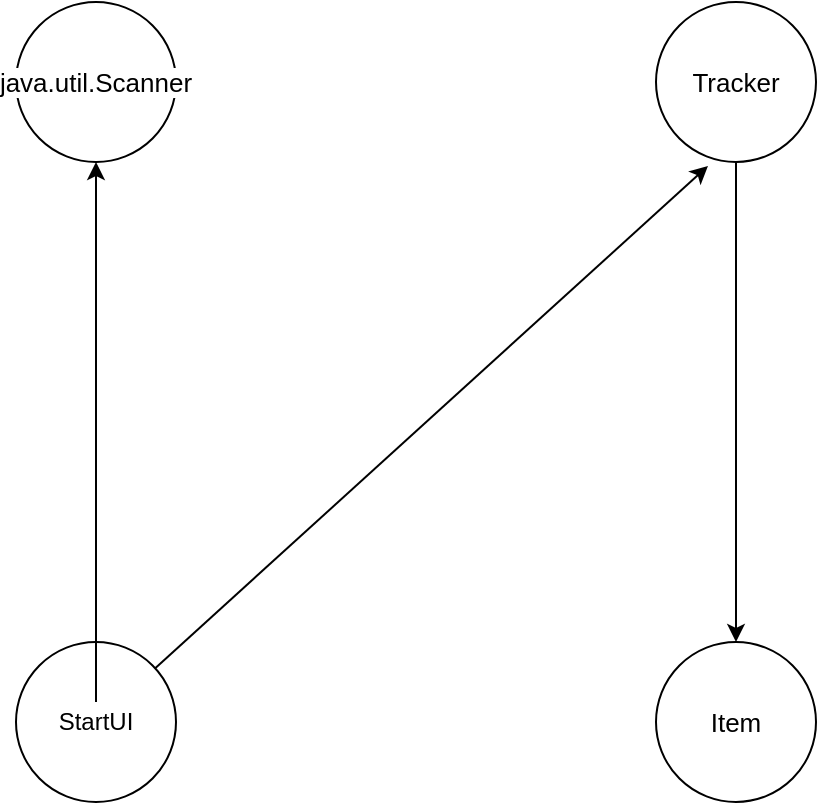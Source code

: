 <mxfile version="12.6.7" type="github"><diagram id="prtHgNgQTEPvFCAcTncT" name="Page-1"><mxGraphModel dx="1422" dy="794" grid="1" gridSize="10" guides="1" tooltips="1" connect="1" arrows="1" fold="1" page="1" pageScale="1" pageWidth="827" pageHeight="1169" math="0" shadow="0"><root><mxCell id="0"/><mxCell id="1" parent="0"/><mxCell id="jRt8S237GfSjtC8G6sWg-1" value="" style="ellipse;whiteSpace=wrap;html=1;aspect=fixed;" vertex="1" parent="1"><mxGeometry x="200" y="240" width="80" height="80" as="geometry"/></mxCell><mxCell id="jRt8S237GfSjtC8G6sWg-17" style="edgeStyle=orthogonalEdgeStyle;rounded=0;orthogonalLoop=1;jettySize=auto;html=1;exitX=0.5;exitY=1;exitDx=0;exitDy=0;" edge="1" parent="1" source="jRt8S237GfSjtC8G6sWg-2" target="jRt8S237GfSjtC8G6sWg-4"><mxGeometry relative="1" as="geometry"/></mxCell><mxCell id="jRt8S237GfSjtC8G6sWg-2" value="" style="ellipse;whiteSpace=wrap;html=1;aspect=fixed;" vertex="1" parent="1"><mxGeometry x="520" y="240" width="80" height="80" as="geometry"/></mxCell><mxCell id="jRt8S237GfSjtC8G6sWg-3" value="" style="ellipse;whiteSpace=wrap;html=1;aspect=fixed;" vertex="1" parent="1"><mxGeometry x="200" y="560" width="80" height="80" as="geometry"/></mxCell><mxCell id="jRt8S237GfSjtC8G6sWg-4" value="" style="ellipse;whiteSpace=wrap;html=1;aspect=fixed;" vertex="1" parent="1"><mxGeometry x="520" y="560" width="80" height="80" as="geometry"/></mxCell><mxCell id="jRt8S237GfSjtC8G6sWg-6" value="&lt;span style=&quot;font-family: &amp;#34;arial&amp;#34; , &amp;#34;helvetica&amp;#34; , &amp;#34;clean&amp;#34; , sans-serif ; font-size: 13px ; background-color: rgb(255 , 255 , 255)&quot;&gt;java.util.Scanner&lt;/span&gt;" style="text;html=1;strokeColor=none;fillColor=none;align=center;verticalAlign=middle;whiteSpace=wrap;rounded=0;" vertex="1" parent="1"><mxGeometry x="215" y="270" width="50" height="20" as="geometry"/></mxCell><mxCell id="jRt8S237GfSjtC8G6sWg-7" value="&lt;span style=&quot;font-family: &amp;#34;arial&amp;#34; , &amp;#34;helvetica&amp;#34; , &amp;#34;clean&amp;#34; , sans-serif ; font-size: 13px ; background-color: rgb(255 , 255 , 255)&quot;&gt;Tracker&lt;/span&gt;" style="text;html=1;strokeColor=none;fillColor=none;align=center;verticalAlign=middle;whiteSpace=wrap;rounded=0;" vertex="1" parent="1"><mxGeometry x="540" y="270" width="40" height="20" as="geometry"/></mxCell><mxCell id="jRt8S237GfSjtC8G6sWg-8" value="&lt;span style=&quot;font-family: &amp;#34;arial&amp;#34; , &amp;#34;helvetica&amp;#34; , &amp;#34;clean&amp;#34; , sans-serif ; font-size: 13px ; background-color: rgb(255 , 255 , 255)&quot;&gt;Item&lt;/span&gt;" style="text;html=1;strokeColor=none;fillColor=none;align=center;verticalAlign=middle;whiteSpace=wrap;rounded=0;" vertex="1" parent="1"><mxGeometry x="540" y="590" width="40" height="20" as="geometry"/></mxCell><mxCell id="jRt8S237GfSjtC8G6sWg-11" style="edgeStyle=orthogonalEdgeStyle;rounded=0;orthogonalLoop=1;jettySize=auto;html=1;entryX=0.5;entryY=1;entryDx=0;entryDy=0;" edge="1" parent="1" source="jRt8S237GfSjtC8G6sWg-9" target="jRt8S237GfSjtC8G6sWg-1"><mxGeometry relative="1" as="geometry"/></mxCell><mxCell id="jRt8S237GfSjtC8G6sWg-9" value="StartUI" style="text;html=1;strokeColor=none;fillColor=none;align=center;verticalAlign=middle;whiteSpace=wrap;rounded=0;" vertex="1" parent="1"><mxGeometry x="220" y="590" width="40" height="20" as="geometry"/></mxCell><mxCell id="jRt8S237GfSjtC8G6sWg-16" value="" style="endArrow=classic;html=1;entryX=0.325;entryY=1.025;entryDx=0;entryDy=0;entryPerimeter=0;" edge="1" parent="1" source="jRt8S237GfSjtC8G6sWg-3" target="jRt8S237GfSjtC8G6sWg-2"><mxGeometry width="50" height="50" relative="1" as="geometry"><mxPoint x="190" y="710" as="sourcePoint"/><mxPoint x="240" y="660" as="targetPoint"/><Array as="points"/></mxGeometry></mxCell></root></mxGraphModel></diagram></mxfile>